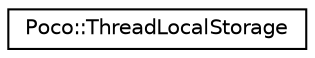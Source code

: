digraph "Graphical Class Hierarchy"
{
 // LATEX_PDF_SIZE
  edge [fontname="Helvetica",fontsize="10",labelfontname="Helvetica",labelfontsize="10"];
  node [fontname="Helvetica",fontsize="10",shape=record];
  rankdir="LR";
  Node0 [label="Poco::ThreadLocalStorage",height=0.2,width=0.4,color="black", fillcolor="white", style="filled",URL="$classPoco_1_1ThreadLocalStorage.html",tooltip=" "];
}
